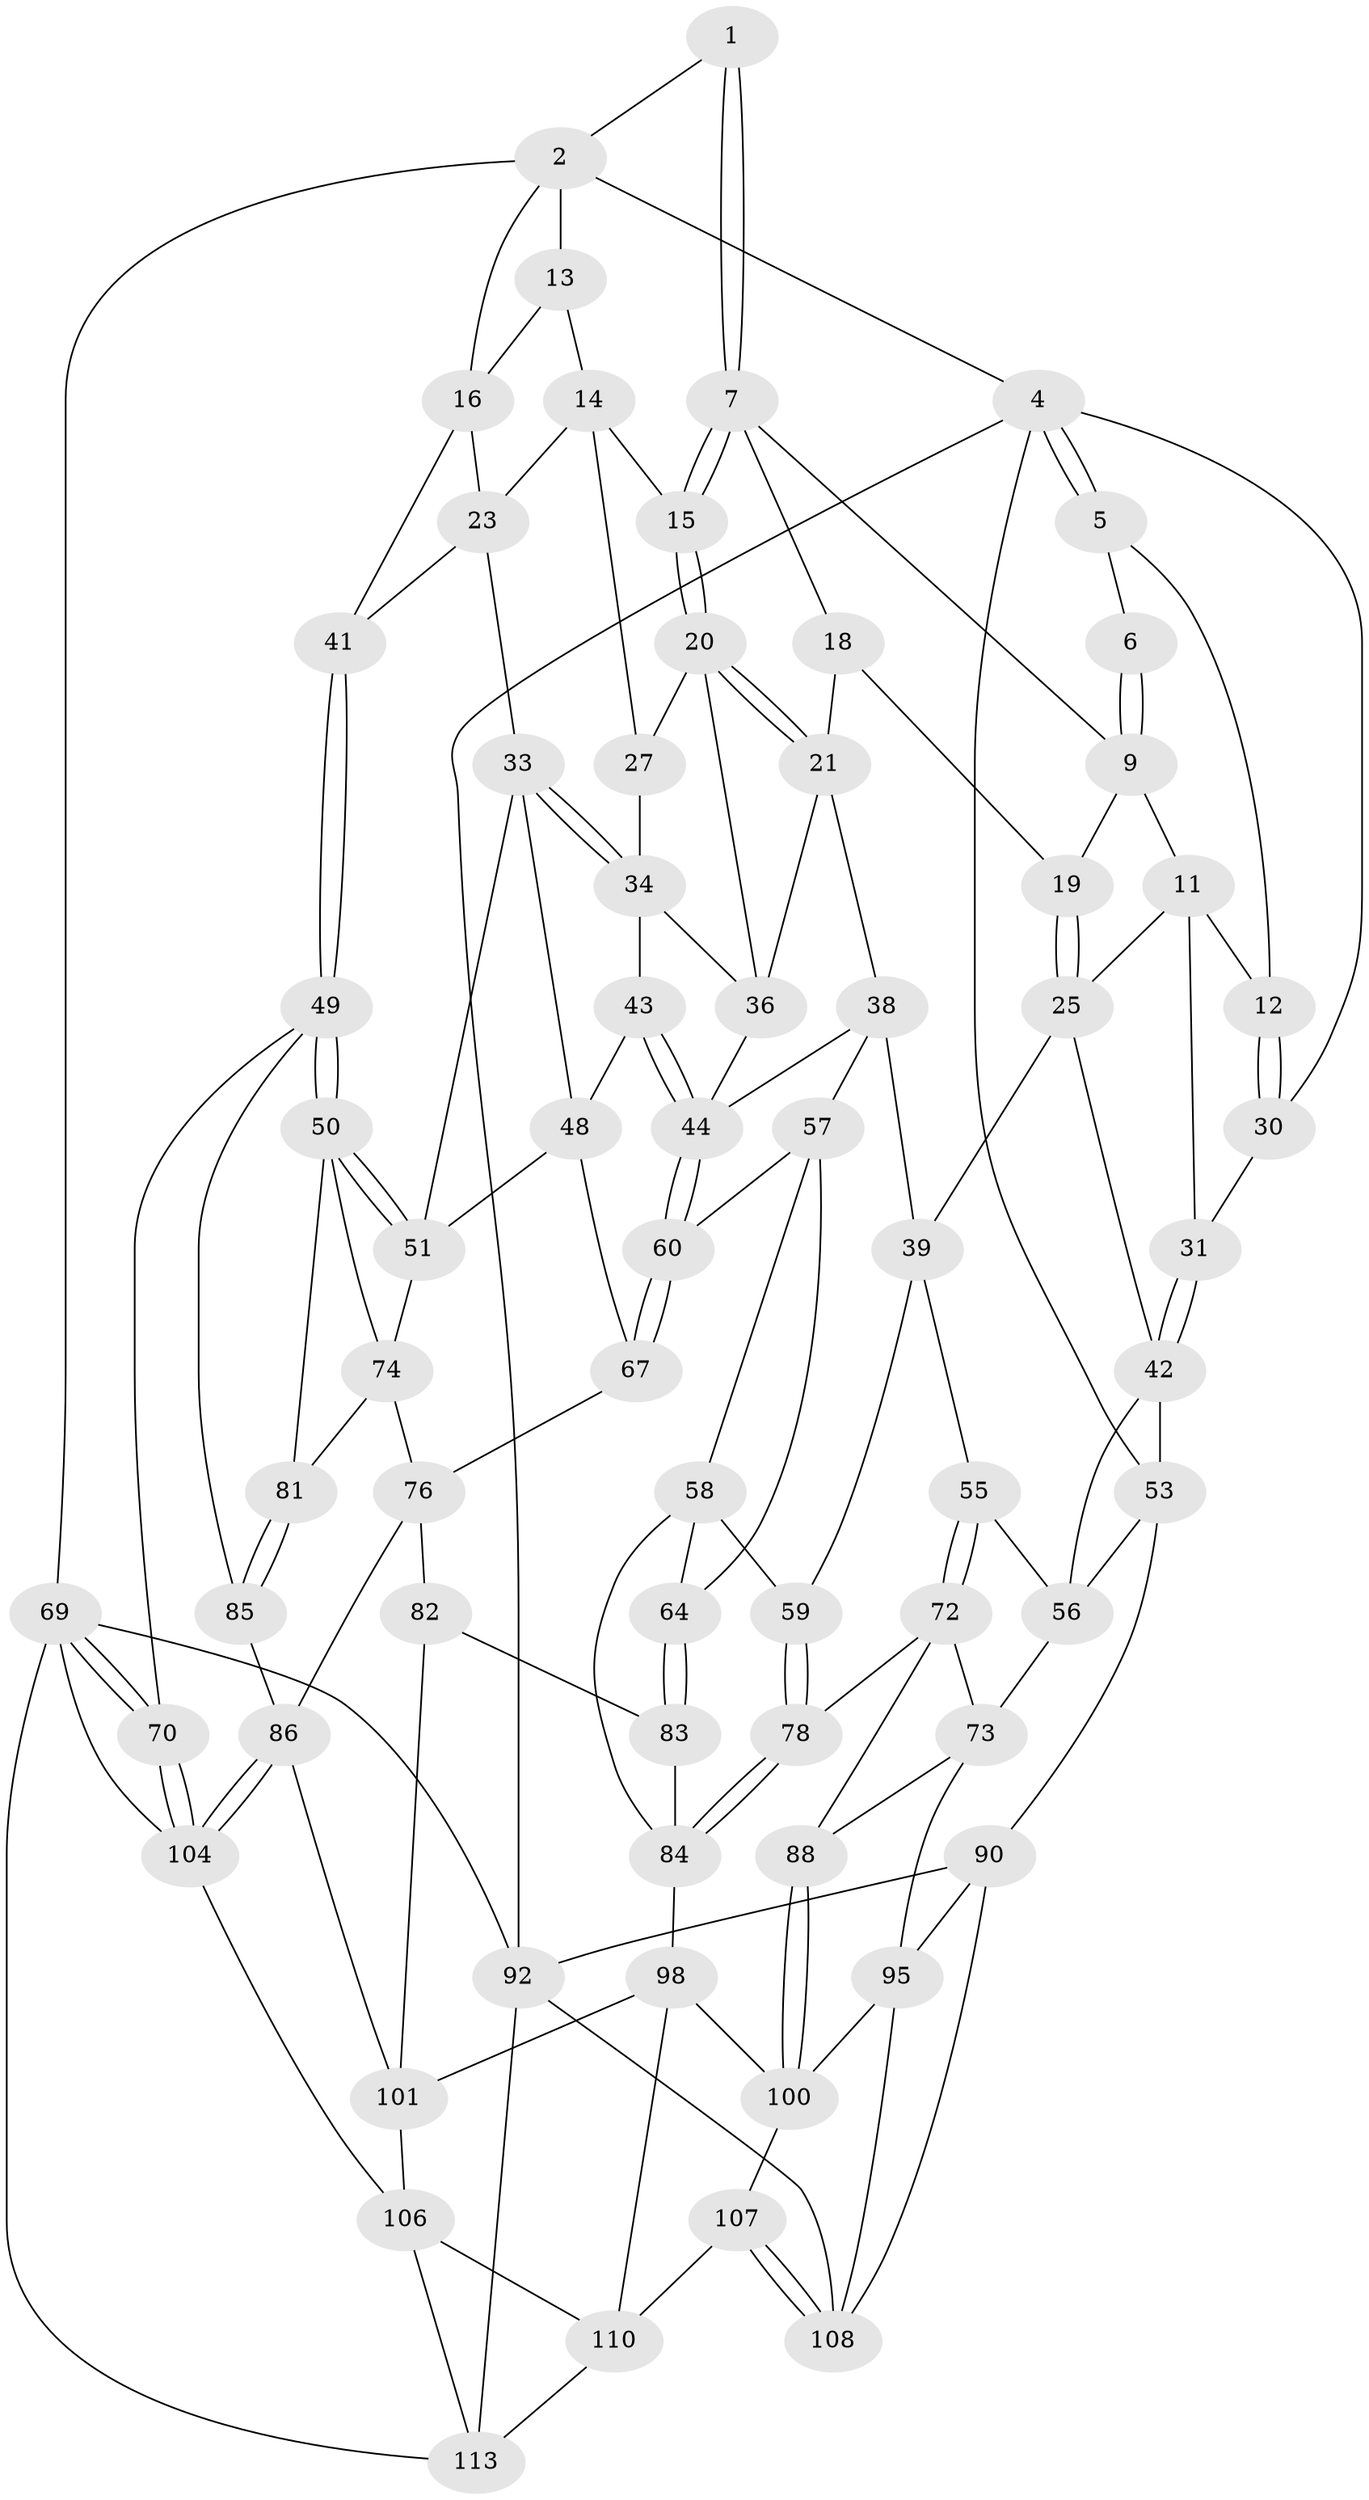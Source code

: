// Generated by graph-tools (version 1.1) at 2025/24/03/03/25 07:24:36]
// undirected, 70 vertices, 154 edges
graph export_dot {
graph [start="1"]
  node [color=gray90,style=filled];
  1 [pos="+0.506517482766835+0"];
  2 [pos="+0.8844368405595401+0",super="+3"];
  4 [pos="+0+0",super="+29"];
  5 [pos="+0.2011286738804289+0"];
  6 [pos="+0.299199436001926+0"];
  7 [pos="+0.5576267418329457+0.05731850337451661",super="+8"];
  9 [pos="+0.36055705177940756+0.05822638782617051",super="+10"];
  11 [pos="+0.25490500045326836+0.13679902732571367",super="+26"];
  12 [pos="+0.13054947122835994+0.13432216344080428"];
  13 [pos="+0.8521878126069253+0"];
  14 [pos="+0.7130538797439439+0.07247808605608115",super="+24"];
  15 [pos="+0.6250074785301488+0.11950991870406417"];
  16 [pos="+1+0.18397040561425354",super="+17"];
  18 [pos="+0.4672294255469475+0.21427272805533693"];
  19 [pos="+0.35478171248412316+0.20673015003435247"];
  20 [pos="+0.6180623997704453+0.16437099720387563",super="+28"];
  21 [pos="+0.5481793131544179+0.24954201076058546",super="+22"];
  23 [pos="+0.8627641424049367+0.20077132725066874",super="+32"];
  25 [pos="+0.3219580186473848+0.26700692256570474",super="+40"];
  27 [pos="+0.7440263400278498+0.2247844333311005"];
  30 [pos="+0.05500057543938384+0.23563806520259004"];
  31 [pos="+0.066300847710983+0.24018822234695564"];
  33 [pos="+0.8735039083122168+0.32222790697427256",super="+47"];
  34 [pos="+0.8113101949977654+0.3386306008754985",super="+35"];
  36 [pos="+0.6907900352205188+0.3103052599710264",super="+37"];
  38 [pos="+0.508607871582316+0.34422259515420184",super="+46"];
  39 [pos="+0.3619165156175004+0.3686450253316548",super="+54"];
  41 [pos="+1+0.2241163680665824"];
  42 [pos="+0.23648955583632003+0.37102645258530537",super="+52"];
  43 [pos="+0.7792995173308582+0.375290695087725"];
  44 [pos="+0.7123347299698399+0.43807399774413375",super="+45"];
  48 [pos="+0.8435167783459413+0.46847302811892294",super="+66"];
  49 [pos="+1+0.5316459309748647",super="+71"];
  50 [pos="+1+0.5181197710857127",super="+80"];
  51 [pos="+1+0.5071565386043858",super="+68"];
  53 [pos="+0+0.3444642619263005",super="+63"];
  55 [pos="+0.25149863226250985+0.49383581048480374"];
  56 [pos="+0.2175288137066225+0.442194893814941",super="+62"];
  57 [pos="+0.5240396391449824+0.4138605186646365",super="+61"];
  58 [pos="+0.47571836893023817+0.46004906829470144",super="+65"];
  59 [pos="+0.3670647891661786+0.5240838748644019"];
  60 [pos="+0.7150810967503878+0.5015899874342995"];
  64 [pos="+0.5249813273727539+0.5853607790050749"];
  67 [pos="+0.7293978838218249+0.5302845619554357"];
  69 [pos="+1+1",super="+116"];
  70 [pos="+1+1"];
  72 [pos="+0.19258641453588546+0.5651615388315483",super="+79"];
  73 [pos="+0.1828841205904462+0.5729058701130789",super="+89"];
  74 [pos="+0.881334257261916+0.5864190974547907",super="+75"];
  76 [pos="+0.7434715688626553+0.6708146590007401",super="+77"];
  78 [pos="+0.3845202129569607+0.5834613379696816"];
  81 [pos="+0.9084831571011648+0.6323307987871959"];
  82 [pos="+0.5486391057548644+0.6015362778097797",super="+97"];
  83 [pos="+0.5378821387703296+0.5979291587105106",super="+93"];
  84 [pos="+0.38640320113108145+0.584468288490929",super="+94"];
  85 [pos="+0.9891084364693168+0.7504924814388897"];
  86 [pos="+0.8671083174630815+0.7679439960540924",super="+87"];
  88 [pos="+0.2709560075551527+0.6844115501238538"];
  90 [pos="+0+0.6897197009380921",super="+91"];
  92 [pos="+0+1",super="+115"];
  95 [pos="+0.09624364873316933+0.7453390881081263",super="+96"];
  98 [pos="+0.42764660264711046+0.7893577400199225",super="+99"];
  100 [pos="+0.2991052171731248+0.7721386416590121",super="+102"];
  101 [pos="+0.6586844654745284+0.7784333374964778",super="+103"];
  104 [pos="+0.8347300286745521+0.8965884603003937",super="+105"];
  106 [pos="+0.6225607675149563+0.9486448849453729",super="+112"];
  107 [pos="+0.19648674130162425+0.9285567383458906"];
  108 [pos="+0.18389291796394888+0.9448632101460317",super="+109"];
  110 [pos="+0.38398984426508237+0.8221398381228081",super="+111"];
  113 [pos="+0.3748928123405534+0.9817744819666635",super="+114"];
  1 -- 2;
  1 -- 7;
  1 -- 7;
  2 -- 13;
  2 -- 16;
  2 -- 4;
  2 -- 69;
  4 -- 5;
  4 -- 5;
  4 -- 92;
  4 -- 53;
  4 -- 30;
  5 -- 6;
  5 -- 12;
  6 -- 9;
  6 -- 9;
  7 -- 15;
  7 -- 15;
  7 -- 9;
  7 -- 18;
  9 -- 11;
  9 -- 19;
  11 -- 12;
  11 -- 25;
  11 -- 31;
  12 -- 30;
  12 -- 30;
  13 -- 14;
  13 -- 16;
  14 -- 15;
  14 -- 27;
  14 -- 23;
  15 -- 20;
  15 -- 20;
  16 -- 41;
  16 -- 23;
  18 -- 19;
  18 -- 21;
  19 -- 25;
  19 -- 25;
  20 -- 21;
  20 -- 21;
  20 -- 27;
  20 -- 36;
  21 -- 36;
  21 -- 38;
  23 -- 33;
  23 -- 41;
  25 -- 42;
  25 -- 39;
  27 -- 34;
  30 -- 31;
  31 -- 42;
  31 -- 42;
  33 -- 34;
  33 -- 34;
  33 -- 48;
  33 -- 51;
  34 -- 43;
  34 -- 36;
  36 -- 44;
  38 -- 39;
  38 -- 57;
  38 -- 44;
  39 -- 59;
  39 -- 55;
  41 -- 49;
  41 -- 49;
  42 -- 56;
  42 -- 53;
  43 -- 44;
  43 -- 44;
  43 -- 48;
  44 -- 60;
  44 -- 60;
  48 -- 67;
  48 -- 51;
  49 -- 50;
  49 -- 50;
  49 -- 85;
  49 -- 70;
  50 -- 51;
  50 -- 51;
  50 -- 81;
  50 -- 74;
  51 -- 74;
  53 -- 90;
  53 -- 56;
  55 -- 56;
  55 -- 72;
  55 -- 72;
  56 -- 73;
  57 -- 58;
  57 -- 64;
  57 -- 60;
  58 -- 59;
  58 -- 64;
  58 -- 84;
  59 -- 78;
  59 -- 78;
  60 -- 67;
  60 -- 67;
  64 -- 83;
  64 -- 83;
  67 -- 76;
  69 -- 70;
  69 -- 70;
  69 -- 92;
  69 -- 113;
  69 -- 104;
  70 -- 104;
  70 -- 104;
  72 -- 73;
  72 -- 88;
  72 -- 78;
  73 -- 88;
  73 -- 95;
  74 -- 81;
  74 -- 76;
  76 -- 82;
  76 -- 86;
  78 -- 84;
  78 -- 84;
  81 -- 85;
  81 -- 85;
  82 -- 83 [weight=2];
  82 -- 101;
  83 -- 84;
  84 -- 98;
  85 -- 86;
  86 -- 104;
  86 -- 104;
  86 -- 101;
  88 -- 100;
  88 -- 100;
  90 -- 108;
  90 -- 92;
  90 -- 95;
  92 -- 108;
  92 -- 113;
  95 -- 100;
  95 -- 108;
  98 -- 100;
  98 -- 110;
  98 -- 101;
  100 -- 107;
  101 -- 106;
  104 -- 106;
  106 -- 113;
  106 -- 110;
  107 -- 108;
  107 -- 108;
  107 -- 110;
  110 -- 113;
}
